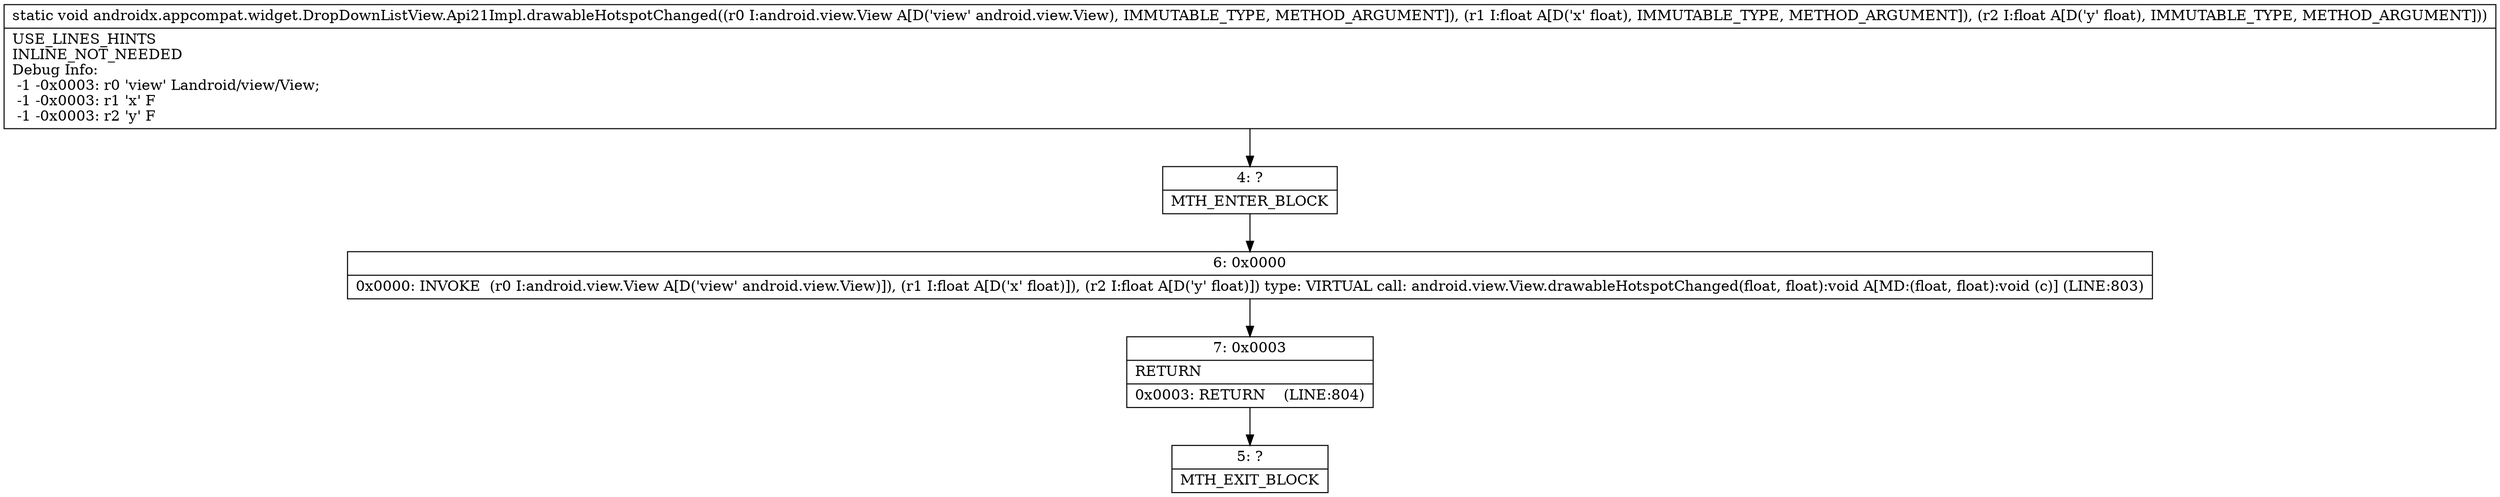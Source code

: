 digraph "CFG forandroidx.appcompat.widget.DropDownListView.Api21Impl.drawableHotspotChanged(Landroid\/view\/View;FF)V" {
Node_4 [shape=record,label="{4\:\ ?|MTH_ENTER_BLOCK\l}"];
Node_6 [shape=record,label="{6\:\ 0x0000|0x0000: INVOKE  (r0 I:android.view.View A[D('view' android.view.View)]), (r1 I:float A[D('x' float)]), (r2 I:float A[D('y' float)]) type: VIRTUAL call: android.view.View.drawableHotspotChanged(float, float):void A[MD:(float, float):void (c)] (LINE:803)\l}"];
Node_7 [shape=record,label="{7\:\ 0x0003|RETURN\l|0x0003: RETURN    (LINE:804)\l}"];
Node_5 [shape=record,label="{5\:\ ?|MTH_EXIT_BLOCK\l}"];
MethodNode[shape=record,label="{static void androidx.appcompat.widget.DropDownListView.Api21Impl.drawableHotspotChanged((r0 I:android.view.View A[D('view' android.view.View), IMMUTABLE_TYPE, METHOD_ARGUMENT]), (r1 I:float A[D('x' float), IMMUTABLE_TYPE, METHOD_ARGUMENT]), (r2 I:float A[D('y' float), IMMUTABLE_TYPE, METHOD_ARGUMENT]))  | USE_LINES_HINTS\lINLINE_NOT_NEEDED\lDebug Info:\l  \-1 \-0x0003: r0 'view' Landroid\/view\/View;\l  \-1 \-0x0003: r1 'x' F\l  \-1 \-0x0003: r2 'y' F\l}"];
MethodNode -> Node_4;Node_4 -> Node_6;
Node_6 -> Node_7;
Node_7 -> Node_5;
}

